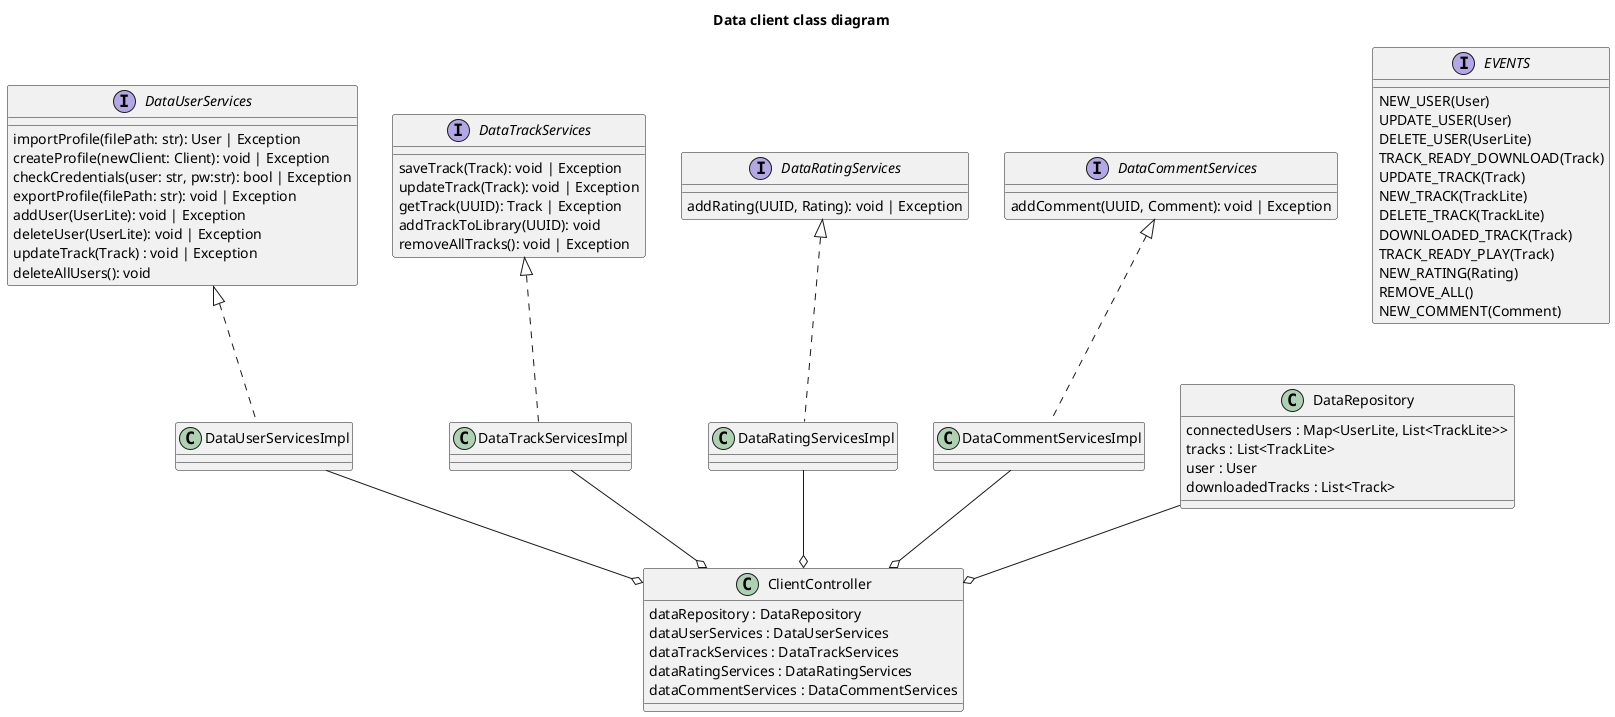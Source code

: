@startuml Data client class diagram
title Data client class diagram

    interface DataUserServices {
        importProfile(filePath: str): User | Exception
        createProfile(newClient: Client): void | Exception
        checkCredentials(user: str, pw:str): bool | Exception
        exportProfile(filePath: str): void | Exception
        addUser(UserLite): void | Exception
        deleteUser(UserLite): void | Exception
        updateTrack(Track) : void | Exception
        deleteAllUsers(): void
    }

    interface DataTrackServices {
        saveTrack(Track): void | Exception
        updateTrack(Track): void | Exception
        getTrack(UUID): Track | Exception
        addTrackToLibrary(UUID): void
        removeAllTracks(): void | Exception
    }

    interface DataRatingServices {
        addRating(UUID, Rating): void | Exception
    }

    interface DataCommentServices {
        addComment(UUID, Comment): void | Exception
    }

    class DataUserServicesImpl implements DataUserServices {

    }

    class DataTrackServicesImpl implements DataTrackServices {

    }

    class DataRatingServicesImpl implements DataRatingServices {

    }

    class DataCommentServicesImpl implements DataCommentServices {

    }


    class ClientController {
        dataRepository : DataRepository
        dataUserServices : DataUserServices
        dataTrackServices : DataTrackServices
        dataRatingServices : DataRatingServices
        dataCommentServices : DataCommentServices
    }

    class DataRepository {
        connectedUsers : Map<UserLite, List<TrackLite>>
        tracks : List<TrackLite>
        user : User
        downloadedTracks : List<Track>
    }

    DataRepository --o ClientController
    DataUserServicesImpl --o ClientController
    DataTrackServicesImpl --o ClientController
    DataRatingServicesImpl --o ClientController
    DataCommentServicesImpl --o ClientController

    interface EVENTS {
        NEW_USER(User)
        UPDATE_USER(User)
        DELETE_USER(UserLite)
        TRACK_READY_DOWNLOAD(Track)
        UPDATE_TRACK(Track)
        NEW_TRACK(TrackLite)
        DELETE_TRACK(TrackLite)
        DOWNLOADED_TRACK(Track)
        TRACK_READY_PLAY(Track)
        NEW_RATING(Rating)
        REMOVE_ALL()
        NEW_COMMENT(Comment)
    }


@enduml 
